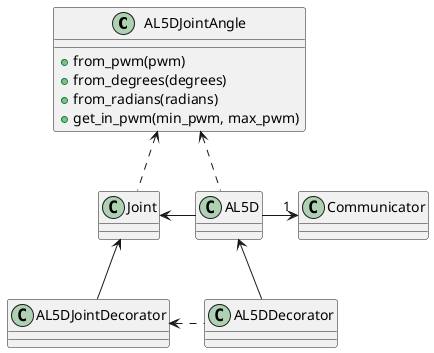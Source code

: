 @startuml

class AL5DJointAngle {
    + from_pwm(pwm)
    + from_degrees(degrees)
    + from_radians(radians)
    + get_in_pwm(min_pwm, max_pwm)
}

class AL5D

AL5D -> "1" Communicator
Joint <- AL5D

AL5D <-- AL5DDecorator
Joint <-- AL5DJointDecorator
AL5DJointDecorator <. AL5DDecorator
AL5DJointAngle <.. Joint
AL5DJointAngle <.. AL5D

@enduml
